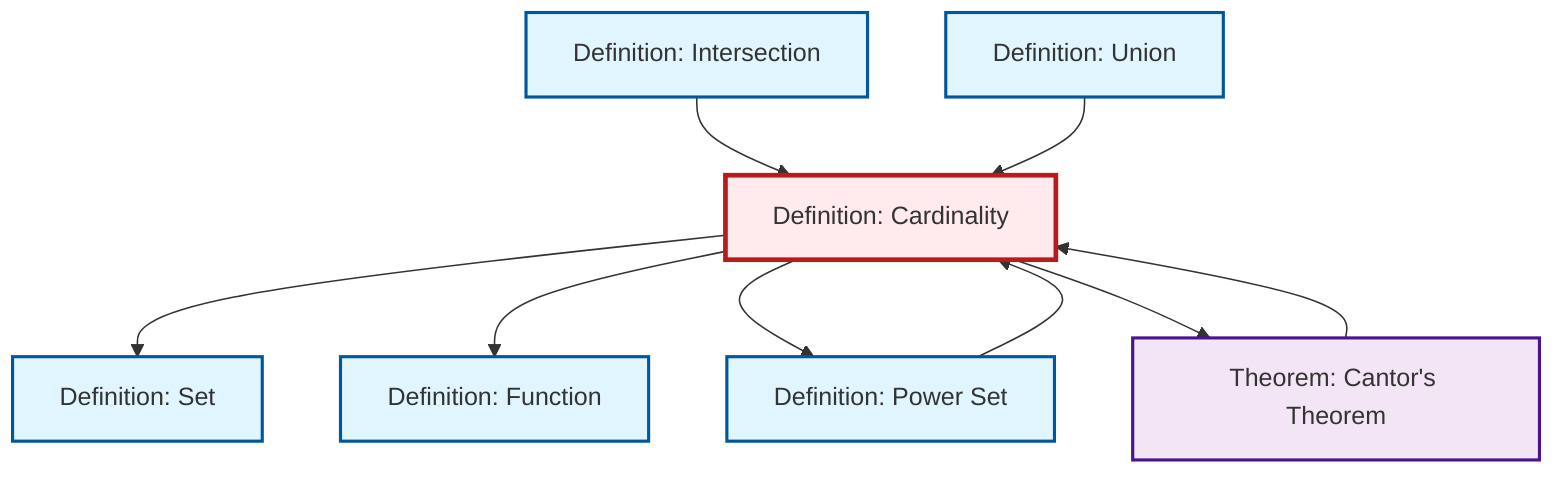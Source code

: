 graph TD
    classDef definition fill:#e1f5fe,stroke:#01579b,stroke-width:2px
    classDef theorem fill:#f3e5f5,stroke:#4a148c,stroke-width:2px
    classDef axiom fill:#fff3e0,stroke:#e65100,stroke-width:2px
    classDef example fill:#e8f5e9,stroke:#1b5e20,stroke-width:2px
    classDef current fill:#ffebee,stroke:#b71c1c,stroke-width:3px
    def-cardinality["Definition: Cardinality"]:::definition
    def-set["Definition: Set"]:::definition
    thm-cantor["Theorem: Cantor's Theorem"]:::theorem
    def-power-set["Definition: Power Set"]:::definition
    def-union["Definition: Union"]:::definition
    def-function["Definition: Function"]:::definition
    def-intersection["Definition: Intersection"]:::definition
    def-cardinality --> def-set
    def-power-set --> def-cardinality
    def-intersection --> def-cardinality
    def-cardinality --> def-function
    def-cardinality --> def-power-set
    def-cardinality --> thm-cantor
    thm-cantor --> def-cardinality
    def-union --> def-cardinality
    class def-cardinality current
